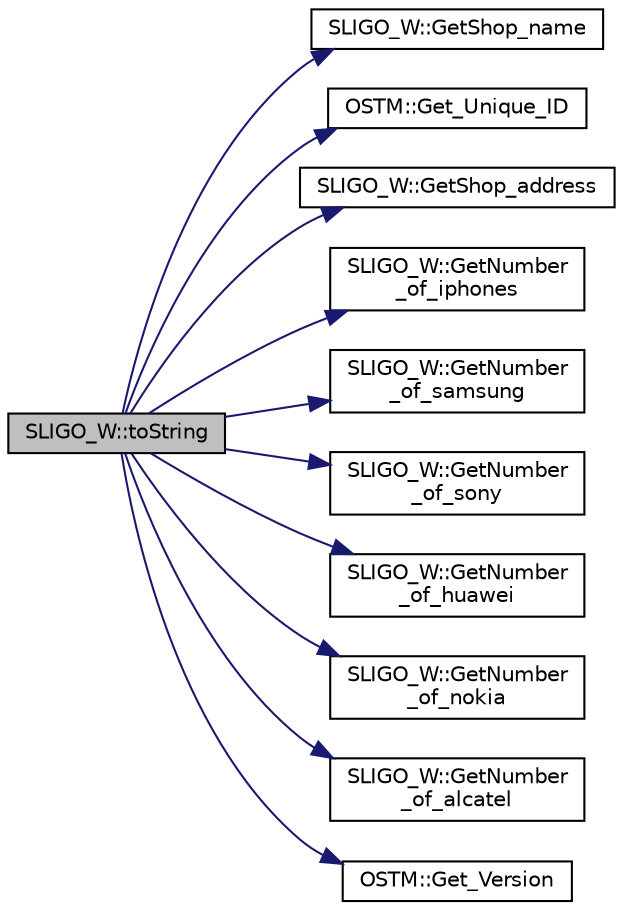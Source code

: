 digraph "SLIGO_W::toString"
{
  edge [fontname="Helvetica",fontsize="10",labelfontname="Helvetica",labelfontsize="10"];
  node [fontname="Helvetica",fontsize="10",shape=record];
  rankdir="LR";
  Node1 [label="SLIGO_W::toString",height=0.2,width=0.4,color="black", fillcolor="grey75", style="filled", fontcolor="black"];
  Node1 -> Node2 [color="midnightblue",fontsize="10",style="solid"];
  Node2 [label="SLIGO_W::GetShop_name",height=0.2,width=0.4,color="black", fillcolor="white", style="filled",URL="$class_s_l_i_g_o___w.html#ae788518e30d9d311eb28f37da932367a"];
  Node1 -> Node3 [color="midnightblue",fontsize="10",style="solid"];
  Node3 [label="OSTM::Get_Unique_ID",height=0.2,width=0.4,color="black", fillcolor="white", style="filled",URL="$class_o_s_t_m.html#a5a01a8b98d16b1d1904ecf9356e7b71d",tooltip="getter for unique id "];
  Node1 -> Node4 [color="midnightblue",fontsize="10",style="solid"];
  Node4 [label="SLIGO_W::GetShop_address",height=0.2,width=0.4,color="black", fillcolor="white", style="filled",URL="$class_s_l_i_g_o___w.html#a66a2315d531231e34c5056e9bc917797"];
  Node1 -> Node5 [color="midnightblue",fontsize="10",style="solid"];
  Node5 [label="SLIGO_W::GetNumber\l_of_iphones",height=0.2,width=0.4,color="black", fillcolor="white", style="filled",URL="$class_s_l_i_g_o___w.html#a780b3a690f5cbbf7593ffc6612b3d743"];
  Node1 -> Node6 [color="midnightblue",fontsize="10",style="solid"];
  Node6 [label="SLIGO_W::GetNumber\l_of_samsung",height=0.2,width=0.4,color="black", fillcolor="white", style="filled",URL="$class_s_l_i_g_o___w.html#aa4b6200a00c2a14924b7ff1ae3896b61"];
  Node1 -> Node7 [color="midnightblue",fontsize="10",style="solid"];
  Node7 [label="SLIGO_W::GetNumber\l_of_sony",height=0.2,width=0.4,color="black", fillcolor="white", style="filled",URL="$class_s_l_i_g_o___w.html#a62822c4fb80f739bee61767238a29e14"];
  Node1 -> Node8 [color="midnightblue",fontsize="10",style="solid"];
  Node8 [label="SLIGO_W::GetNumber\l_of_huawei",height=0.2,width=0.4,color="black", fillcolor="white", style="filled",URL="$class_s_l_i_g_o___w.html#a5804f623f4eb290df4f6b3aba59230d6"];
  Node1 -> Node9 [color="midnightblue",fontsize="10",style="solid"];
  Node9 [label="SLIGO_W::GetNumber\l_of_nokia",height=0.2,width=0.4,color="black", fillcolor="white", style="filled",URL="$class_s_l_i_g_o___w.html#a1aa9c9f001b37f3fdcdffae009319298"];
  Node1 -> Node10 [color="midnightblue",fontsize="10",style="solid"];
  Node10 [label="SLIGO_W::GetNumber\l_of_alcatel",height=0.2,width=0.4,color="black", fillcolor="white", style="filled",URL="$class_s_l_i_g_o___w.html#a5afed1018d0629a1e08fc266d05a94d9"];
  Node1 -> Node11 [color="midnightblue",fontsize="10",style="solid"];
  Node11 [label="OSTM::Get_Version",height=0.2,width=0.4,color="black", fillcolor="white", style="filled",URL="$class_o_s_t_m.html#a1f1db9d482f22c8e7caa17dfb340626b",tooltip="getter for version number "];
}
